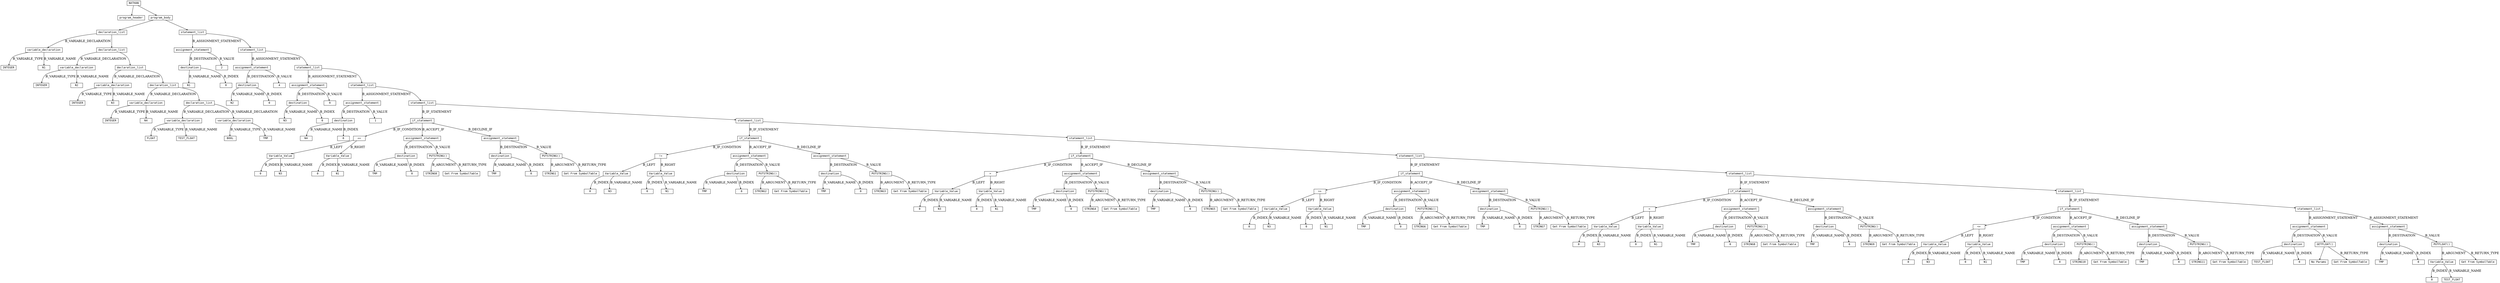 digraph parsetree {
  node [shape=box, fontsize=12, fontname="Courier", height=.1];
  ranksep=.6;
  edge [arrowsize=.5]
  node1 [label="NATHAN"]
  node2 [label="program_header"]
  node1 -> node2 [ label= "" ];
  node3 [label="program_body"]
  node1 -> node3 [ label= "" ];
  node4 [label="declaration_list"]
  node3 -> node4 [ label= "" ];
  node5 [label="statement_list"]
  node3 -> node5 [ label= "" ];
  node6 [label="variable_declaration"]
  node4 -> node6 [ label= "B_VARIABLE_DECLARATION" ];
  node7 [label="declaration_list"]
  node4 -> node7 [ label= "" ];
  node8 [label="assignment_statement"]
  node5 -> node8 [ label= "B_ASSIGNMENT_STATEMENT" ];
  node9 [label="statement_list"]
  node5 -> node9 [ label= "" ];
  node10 [label="INTEGER"]
  node6 -> node10 [ label= "B_VARIABLE_TYPE" ];
  node11 [label="N1"]
  node6 -> node11 [ label= "B_VARIABLE_NAME" ];
  node12 [label="variable_declaration"]
  node7 -> node12 [ label= "B_VARIABLE_DECLARATION" ];
  node13 [label="declaration_list"]
  node7 -> node13 [ label= "" ];
  node14 [label="destination"]
  node8 -> node14 [ label= "B_DESTINATION" ];
  node15 [label="2"]
  node8 -> node15 [ label= "B_VALUE" ];
  node16 [label="assignment_statement"]
  node9 -> node16 [ label= "B_ASSIGNMENT_STATEMENT" ];
  node17 [label="statement_list"]
  node9 -> node17 [ label= "" ];
  node18 [label="INTEGER"]
  node12 -> node18 [ label= "B_VARIABLE_TYPE" ];
  node19 [label="N2"]
  node12 -> node19 [ label= "B_VARIABLE_NAME" ];
  node20 [label="variable_declaration"]
  node13 -> node20 [ label= "B_VARIABLE_DECLARATION" ];
  node21 [label="declaration_list"]
  node13 -> node21 [ label= "" ];
  node22 [label="N1"]
  node14 -> node22 [ label= "B_VARIABLE_NAME" ];
  node23 [label="0"]
  node14 -> node23 [ label= "B_INDEX" ];
  node24 [label="destination"]
  node16 -> node24 [ label= "B_DESTINATION" ];
  node25 [label="4"]
  node16 -> node25 [ label= "B_VALUE" ];
  node26 [label="assignment_statement"]
  node17 -> node26 [ label= "B_ASSIGNMENT_STATEMENT" ];
  node27 [label="statement_list"]
  node17 -> node27 [ label= "" ];
  node28 [label="INTEGER"]
  node20 -> node28 [ label= "B_VARIABLE_TYPE" ];
  node29 [label="N3"]
  node20 -> node29 [ label= "B_VARIABLE_NAME" ];
  node30 [label="variable_declaration"]
  node21 -> node30 [ label= "B_VARIABLE_DECLARATION" ];
  node31 [label="declaration_list"]
  node21 -> node31 [ label= "" ];
  node32 [label="N2"]
  node24 -> node32 [ label= "B_VARIABLE_NAME" ];
  node33 [label="0"]
  node24 -> node33 [ label= "B_INDEX" ];
  node34 [label="destination"]
  node26 -> node34 [ label= "B_DESTINATION" ];
  node35 [label="9"]
  node26 -> node35 [ label= "B_VALUE" ];
  node36 [label="assignment_statement"]
  node27 -> node36 [ label= "B_ASSIGNMENT_STATEMENT" ];
  node37 [label="statement_list"]
  node27 -> node37 [ label= "" ];
  node38 [label="INTEGER"]
  node30 -> node38 [ label= "B_VARIABLE_TYPE" ];
  node39 [label="N4"]
  node30 -> node39 [ label= "B_VARIABLE_NAME" ];
  node40 [label="variable_declaration"]
  node31 -> node40 [ label= "B_VARIABLE_DECLARATION" ];
  node41 [label="variable_declaration"]
  node31 -> node41 [ label= "B_VARIABLE_DECLARATION" ];
  node42 [label="N3"]
  node34 -> node42 [ label= "B_VARIABLE_NAME" ];
  node43 [label="0"]
  node34 -> node43 [ label= "B_INDEX" ];
  node44 [label="destination"]
  node36 -> node44 [ label= "B_DESTINATION" ];
  node45 [label="1"]
  node36 -> node45 [ label= "B_VALUE" ];
  node46 [label="if_statement"]
  node37 -> node46 [ label= "B_IF_STATEMENT" ];
  node47 [label="statement_list"]
  node37 -> node47 [ label= "" ];
  node48 [label="FLOAT"]
  node40 -> node48 [ label= "B_VARIABLE_TYPE" ];
  node49 [label="TEST_FLOAT"]
  node40 -> node49 [ label= "B_VARIABLE_NAME" ];
  node50 [label="BOOL"]
  node41 -> node50 [ label= "B_VARIABLE_TYPE" ];
  node51 [label="TMP"]
  node41 -> node51 [ label= "B_VARIABLE_NAME" ];
  node52 [label="N4"]
  node44 -> node52 [ label= "B_VARIABLE_NAME" ];
  node53 [label="0"]
  node44 -> node53 [ label= "B_INDEX" ];
  node54 [label="=="]
  node46 -> node54 [ label= "B_IF_CONDITION" ];
  node55 [label="assignment_statement"]
  node46 -> node55 [ label= "B_ACCEPT_IF" ];
  node56 [label="assignment_statement"]
  node46 -> node56 [ label= "B_DECLINE_IF" ];
  node57 [label="if_statement"]
  node47 -> node57 [ label= "B_IF_STATEMENT" ];
  node58 [label="statement_list"]
  node47 -> node58 [ label= "" ];
  node59 [label="Variable_Value"]
  node54 -> node59 [ label= "B_LEFT" ];
  node60 [label="Variable_Value"]
  node54 -> node60 [ label= "B_RIGHT" ];
  node61 [label="destination"]
  node55 -> node61 [ label= "B_DESTINATION" ];
  node62 [label="PUTSTRING()"]
  node55 -> node62 [ label= "B_VALUE" ];
  node63 [label="destination"]
  node56 -> node63 [ label= "B_DESTINATION" ];
  node64 [label="PUTSTRING()"]
  node56 -> node64 [ label= "B_VALUE" ];
  node65 [label="!="]
  node57 -> node65 [ label= "B_IF_CONDITION" ];
  node66 [label="assignment_statement"]
  node57 -> node66 [ label= "B_ACCEPT_IF" ];
  node67 [label="assignment_statement"]
  node57 -> node67 [ label= "B_DECLINE_IF" ];
  node68 [label="if_statement"]
  node58 -> node68 [ label= "B_IF_STATEMENT" ];
  node69 [label="statement_list"]
  node58 -> node69 [ label= "" ];
  node70 [label="0"]
  node59 -> node70 [ label= "B_INDEX" ];
  node71 [label="N3"]
  node59 -> node71 [ label= "B_VARIABLE_NAME" ];
  node72 [label="0"]
  node60 -> node72 [ label= "B_INDEX" ];
  node73 [label="N1"]
  node60 -> node73 [ label= "B_VARIABLE_NAME" ];
  node74 [label="TMP"]
  node61 -> node74 [ label= "B_VARIABLE_NAME" ];
  node75 [label="0"]
  node61 -> node75 [ label= "B_INDEX" ];
  node76 [label="STRING0"]
  node62 -> node76 [ label= "B_ARGUMENT" ];
  node77 [label="Get From SymbolTable"]
  node62 -> node77 [ label= "B_RETURN_TYPE" ];
  node78 [label="TMP"]
  node63 -> node78 [ label= "B_VARIABLE_NAME" ];
  node79 [label="0"]
  node63 -> node79 [ label= "B_INDEX" ];
  node80 [label="STRING1"]
  node64 -> node80 [ label= "B_ARGUMENT" ];
  node81 [label="Get From SymbolTable"]
  node64 -> node81 [ label= "B_RETURN_TYPE" ];
  node82 [label="Variable_Value"]
  node65 -> node82 [ label= "B_LEFT" ];
  node83 [label="Variable_Value"]
  node65 -> node83 [ label= "B_RIGHT" ];
  node84 [label="destination"]
  node66 -> node84 [ label= "B_DESTINATION" ];
  node85 [label="PUTSTRING()"]
  node66 -> node85 [ label= "B_VALUE" ];
  node86 [label="destination"]
  node67 -> node86 [ label= "B_DESTINATION" ];
  node87 [label="PUTSTRING()"]
  node67 -> node87 [ label= "B_VALUE" ];
  node88 [label=">"]
  node68 -> node88 [ label= "B_IF_CONDITION" ];
  node89 [label="assignment_statement"]
  node68 -> node89 [ label= "B_ACCEPT_IF" ];
  node90 [label="assignment_statement"]
  node68 -> node90 [ label= "B_DECLINE_IF" ];
  node91 [label="if_statement"]
  node69 -> node91 [ label= "B_IF_STATEMENT" ];
  node92 [label="statement_list"]
  node69 -> node92 [ label= "" ];
  node93 [label="0"]
  node82 -> node93 [ label= "B_INDEX" ];
  node94 [label="N3"]
  node82 -> node94 [ label= "B_VARIABLE_NAME" ];
  node95 [label="0"]
  node83 -> node95 [ label= "B_INDEX" ];
  node96 [label="N1"]
  node83 -> node96 [ label= "B_VARIABLE_NAME" ];
  node97 [label="TMP"]
  node84 -> node97 [ label= "B_VARIABLE_NAME" ];
  node98 [label="0"]
  node84 -> node98 [ label= "B_INDEX" ];
  node99 [label="STRING2"]
  node85 -> node99 [ label= "B_ARGUMENT" ];
  node100 [label="Get From SymbolTable"]
  node85 -> node100 [ label= "B_RETURN_TYPE" ];
  node101 [label="TMP"]
  node86 -> node101 [ label= "B_VARIABLE_NAME" ];
  node102 [label="0"]
  node86 -> node102 [ label= "B_INDEX" ];
  node103 [label="STRING3"]
  node87 -> node103 [ label= "B_ARGUMENT" ];
  node104 [label="Get From SymbolTable"]
  node87 -> node104 [ label= "B_RETURN_TYPE" ];
  node105 [label="Variable_Value"]
  node88 -> node105 [ label= "B_LEFT" ];
  node106 [label="Variable_Value"]
  node88 -> node106 [ label= "B_RIGHT" ];
  node107 [label="destination"]
  node89 -> node107 [ label= "B_DESTINATION" ];
  node108 [label="PUTSTRING()"]
  node89 -> node108 [ label= "B_VALUE" ];
  node109 [label="destination"]
  node90 -> node109 [ label= "B_DESTINATION" ];
  node110 [label="PUTSTRING()"]
  node90 -> node110 [ label= "B_VALUE" ];
  node111 [label=">="]
  node91 -> node111 [ label= "B_IF_CONDITION" ];
  node112 [label="assignment_statement"]
  node91 -> node112 [ label= "B_ACCEPT_IF" ];
  node113 [label="assignment_statement"]
  node91 -> node113 [ label= "B_DECLINE_IF" ];
  node114 [label="if_statement"]
  node92 -> node114 [ label= "B_IF_STATEMENT" ];
  node115 [label="statement_list"]
  node92 -> node115 [ label= "" ];
  node116 [label="0"]
  node105 -> node116 [ label= "B_INDEX" ];
  node117 [label="N3"]
  node105 -> node117 [ label= "B_VARIABLE_NAME" ];
  node118 [label="0"]
  node106 -> node118 [ label= "B_INDEX" ];
  node119 [label="N1"]
  node106 -> node119 [ label= "B_VARIABLE_NAME" ];
  node120 [label="TMP"]
  node107 -> node120 [ label= "B_VARIABLE_NAME" ];
  node121 [label="0"]
  node107 -> node121 [ label= "B_INDEX" ];
  node122 [label="STRING4"]
  node108 -> node122 [ label= "B_ARGUMENT" ];
  node123 [label="Get From SymbolTable"]
  node108 -> node123 [ label= "B_RETURN_TYPE" ];
  node124 [label="TMP"]
  node109 -> node124 [ label= "B_VARIABLE_NAME" ];
  node125 [label="0"]
  node109 -> node125 [ label= "B_INDEX" ];
  node126 [label="STRING5"]
  node110 -> node126 [ label= "B_ARGUMENT" ];
  node127 [label="Get From SymbolTable"]
  node110 -> node127 [ label= "B_RETURN_TYPE" ];
  node128 [label="Variable_Value"]
  node111 -> node128 [ label= "B_LEFT" ];
  node129 [label="Variable_Value"]
  node111 -> node129 [ label= "B_RIGHT" ];
  node130 [label="destination"]
  node112 -> node130 [ label= "B_DESTINATION" ];
  node131 [label="PUTSTRING()"]
  node112 -> node131 [ label= "B_VALUE" ];
  node132 [label="destination"]
  node113 -> node132 [ label= "B_DESTINATION" ];
  node133 [label="PUTSTRING()"]
  node113 -> node133 [ label= "B_VALUE" ];
  node134 [label="<"]
  node114 -> node134 [ label= "B_IF_CONDITION" ];
  node135 [label="assignment_statement"]
  node114 -> node135 [ label= "B_ACCEPT_IF" ];
  node136 [label="assignment_statement"]
  node114 -> node136 [ label= "B_DECLINE_IF" ];
  node137 [label="if_statement"]
  node115 -> node137 [ label= "B_IF_STATEMENT" ];
  node138 [label="statement_list"]
  node115 -> node138 [ label= "" ];
  node139 [label="0"]
  node128 -> node139 [ label= "B_INDEX" ];
  node140 [label="N3"]
  node128 -> node140 [ label= "B_VARIABLE_NAME" ];
  node141 [label="0"]
  node129 -> node141 [ label= "B_INDEX" ];
  node142 [label="N1"]
  node129 -> node142 [ label= "B_VARIABLE_NAME" ];
  node143 [label="TMP"]
  node130 -> node143 [ label= "B_VARIABLE_NAME" ];
  node144 [label="0"]
  node130 -> node144 [ label= "B_INDEX" ];
  node145 [label="STRING6"]
  node131 -> node145 [ label= "B_ARGUMENT" ];
  node146 [label="Get From SymbolTable"]
  node131 -> node146 [ label= "B_RETURN_TYPE" ];
  node147 [label="TMP"]
  node132 -> node147 [ label= "B_VARIABLE_NAME" ];
  node148 [label="0"]
  node132 -> node148 [ label= "B_INDEX" ];
  node149 [label="STRING7"]
  node133 -> node149 [ label= "B_ARGUMENT" ];
  node150 [label="Get From SymbolTable"]
  node133 -> node150 [ label= "B_RETURN_TYPE" ];
  node151 [label="Variable_Value"]
  node134 -> node151 [ label= "B_LEFT" ];
  node152 [label="Variable_Value"]
  node134 -> node152 [ label= "B_RIGHT" ];
  node153 [label="destination"]
  node135 -> node153 [ label= "B_DESTINATION" ];
  node154 [label="PUTSTRING()"]
  node135 -> node154 [ label= "B_VALUE" ];
  node155 [label="destination"]
  node136 -> node155 [ label= "B_DESTINATION" ];
  node156 [label="PUTSTRING()"]
  node136 -> node156 [ label= "B_VALUE" ];
  node157 [label="<="]
  node137 -> node157 [ label= "B_IF_CONDITION" ];
  node158 [label="assignment_statement"]
  node137 -> node158 [ label= "B_ACCEPT_IF" ];
  node159 [label="assignment_statement"]
  node137 -> node159 [ label= "B_DECLINE_IF" ];
  node160 [label="assignment_statement"]
  node138 -> node160 [ label= "B_ASSIGNMENT_STATEMENT" ];
  node161 [label="assignment_statement"]
  node138 -> node161 [ label= "B_ASSIGNMENT_STATEMENT" ];
  node162 [label="0"]
  node151 -> node162 [ label= "B_INDEX" ];
  node163 [label="N3"]
  node151 -> node163 [ label= "B_VARIABLE_NAME" ];
  node164 [label="0"]
  node152 -> node164 [ label= "B_INDEX" ];
  node165 [label="N1"]
  node152 -> node165 [ label= "B_VARIABLE_NAME" ];
  node166 [label="TMP"]
  node153 -> node166 [ label= "B_VARIABLE_NAME" ];
  node167 [label="0"]
  node153 -> node167 [ label= "B_INDEX" ];
  node168 [label="STRING8"]
  node154 -> node168 [ label= "B_ARGUMENT" ];
  node169 [label="Get From SymbolTable"]
  node154 -> node169 [ label= "B_RETURN_TYPE" ];
  node170 [label="TMP"]
  node155 -> node170 [ label= "B_VARIABLE_NAME" ];
  node171 [label="0"]
  node155 -> node171 [ label= "B_INDEX" ];
  node172 [label="STRING9"]
  node156 -> node172 [ label= "B_ARGUMENT" ];
  node173 [label="Get From SymbolTable"]
  node156 -> node173 [ label= "B_RETURN_TYPE" ];
  node174 [label="Variable_Value"]
  node157 -> node174 [ label= "B_LEFT" ];
  node175 [label="Variable_Value"]
  node157 -> node175 [ label= "B_RIGHT" ];
  node176 [label="destination"]
  node158 -> node176 [ label= "B_DESTINATION" ];
  node177 [label="PUTSTRING()"]
  node158 -> node177 [ label= "B_VALUE" ];
  node178 [label="destination"]
  node159 -> node178 [ label= "B_DESTINATION" ];
  node179 [label="PUTSTRING()"]
  node159 -> node179 [ label= "B_VALUE" ];
  node180 [label="destination"]
  node160 -> node180 [ label= "B_DESTINATION" ];
  node181 [label="GETFLOAT()"]
  node160 -> node181 [ label= "B_VALUE" ];
  node182 [label="destination"]
  node161 -> node182 [ label= "B_DESTINATION" ];
  node183 [label="PUTFLOAT()"]
  node161 -> node183 [ label= "B_VALUE" ];
  node184 [label="0"]
  node174 -> node184 [ label= "B_INDEX" ];
  node185 [label="N3"]
  node174 -> node185 [ label= "B_VARIABLE_NAME" ];
  node186 [label="0"]
  node175 -> node186 [ label= "B_INDEX" ];
  node187 [label="N1"]
  node175 -> node187 [ label= "B_VARIABLE_NAME" ];
  node188 [label="TMP"]
  node176 -> node188 [ label= "B_VARIABLE_NAME" ];
  node189 [label="0"]
  node176 -> node189 [ label= "B_INDEX" ];
  node190 [label="STRING10"]
  node177 -> node190 [ label= "B_ARGUMENT" ];
  node191 [label="Get From SymbolTable"]
  node177 -> node191 [ label= "B_RETURN_TYPE" ];
  node192 [label="TMP"]
  node178 -> node192 [ label= "B_VARIABLE_NAME" ];
  node193 [label="0"]
  node178 -> node193 [ label= "B_INDEX" ];
  node194 [label="STRING11"]
  node179 -> node194 [ label= "B_ARGUMENT" ];
  node195 [label="Get From SymbolTable"]
  node179 -> node195 [ label= "B_RETURN_TYPE" ];
  node196 [label="TEST_FLOAT"]
  node180 -> node196 [ label= "B_VARIABLE_NAME" ];
  node197 [label="0"]
  node180 -> node197 [ label= "B_INDEX" ];
  node198 [label="No Params"]
  node181 -> node198 [ label= "" ];
  node199 [label="Get From SymbolTable"]
  node181 -> node199 [ label= "B_RETURN_TYPE" ];
  node200 [label="TMP"]
  node182 -> node200 [ label= "B_VARIABLE_NAME" ];
  node201 [label="0"]
  node182 -> node201 [ label= "B_INDEX" ];
  node202 [label="Variable_Value"]
  node183 -> node202 [ label= "B_ARGUMENT" ];
  node203 [label="Get From SymbolTable"]
  node183 -> node203 [ label= "B_RETURN_TYPE" ];
  node204 [label="0"]
  node202 -> node204 [ label= "B_INDEX" ];
  node205 [label="TEST_FLOAT"]
  node202 -> node205 [ label= "B_VARIABLE_NAME" ];
}
